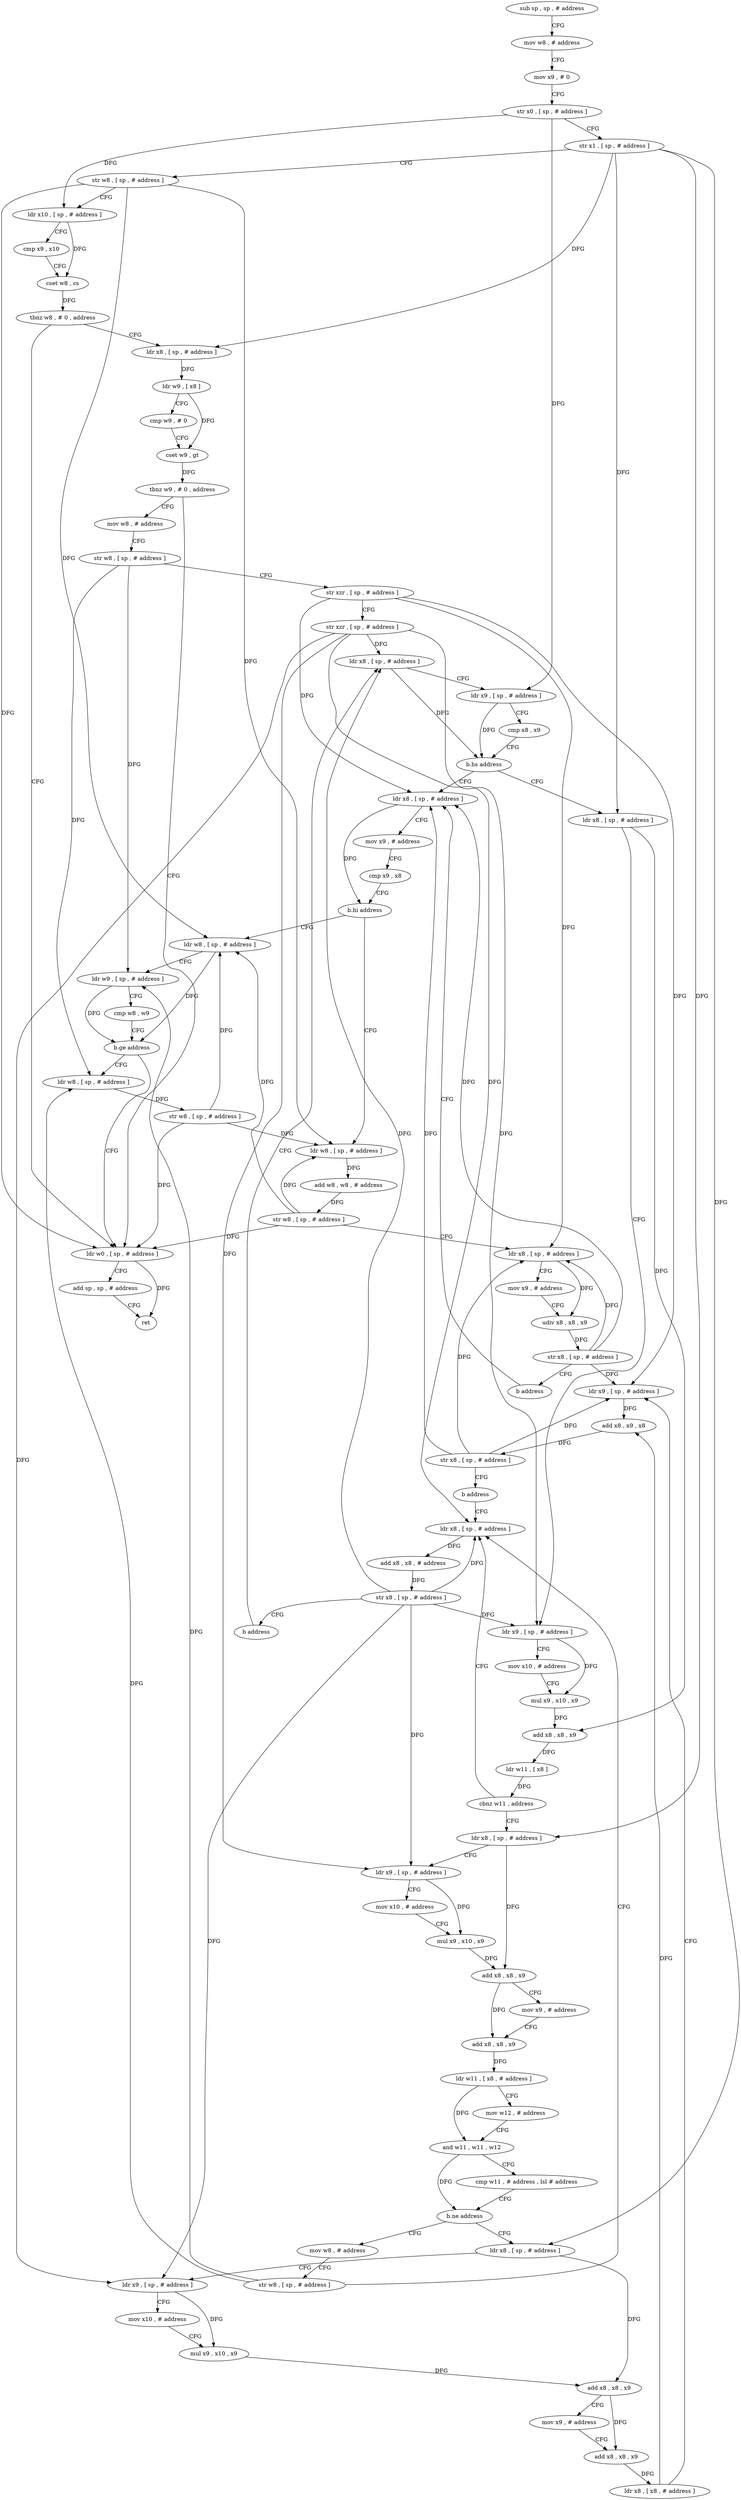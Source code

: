 digraph "func" {
"4205620" [label = "sub sp , sp , # address" ]
"4205624" [label = "mov w8 , # address" ]
"4205628" [label = "mov x9 , # 0" ]
"4205632" [label = "str x0 , [ sp , # address ]" ]
"4205636" [label = "str x1 , [ sp , # address ]" ]
"4205640" [label = "str w8 , [ sp , # address ]" ]
"4205644" [label = "ldr x10 , [ sp , # address ]" ]
"4205648" [label = "cmp x9 , x10" ]
"4205652" [label = "cset w8 , cs" ]
"4205656" [label = "tbnz w8 , # 0 , address" ]
"4205932" [label = "ldr w0 , [ sp , # address ]" ]
"4205660" [label = "ldr x8 , [ sp , # address ]" ]
"4205936" [label = "add sp , sp , # address" ]
"4205940" [label = "ret" ]
"4205664" [label = "ldr w9 , [ x8 ]" ]
"4205668" [label = "cmp w9 , # 0" ]
"4205672" [label = "cset w9 , gt" ]
"4205676" [label = "tbnz w9 , # 0 , address" ]
"4205680" [label = "mov w8 , # address" ]
"4205684" [label = "str w8 , [ sp , # address ]" ]
"4205688" [label = "str xzr , [ sp , # address ]" ]
"4205692" [label = "str xzr , [ sp , # address ]" ]
"4205696" [label = "ldr x8 , [ sp , # address ]" ]
"4205860" [label = "ldr x8 , [ sp , # address ]" ]
"4205864" [label = "mov x9 , # address" ]
"4205868" [label = "cmp x9 , x8" ]
"4205872" [label = "b.hi address" ]
"4205908" [label = "ldr w8 , [ sp , # address ]" ]
"4205876" [label = "ldr w8 , [ sp , # address ]" ]
"4205712" [label = "ldr x8 , [ sp , # address ]" ]
"4205716" [label = "ldr x9 , [ sp , # address ]" ]
"4205720" [label = "mov x10 , # address" ]
"4205724" [label = "mul x9 , x10 , x9" ]
"4205728" [label = "add x8 , x8 , x9" ]
"4205732" [label = "ldr w11 , [ x8 ]" ]
"4205736" [label = "cbnz w11 , address" ]
"4205844" [label = "ldr x8 , [ sp , # address ]" ]
"4205740" [label = "ldr x8 , [ sp , # address ]" ]
"4205912" [label = "ldr w9 , [ sp , # address ]" ]
"4205916" [label = "cmp w8 , w9" ]
"4205920" [label = "b.ge address" ]
"4205924" [label = "ldr w8 , [ sp , # address ]" ]
"4205880" [label = "add w8 , w8 , # address" ]
"4205884" [label = "str w8 , [ sp , # address ]" ]
"4205888" [label = "ldr x8 , [ sp , # address ]" ]
"4205892" [label = "mov x9 , # address" ]
"4205896" [label = "udiv x8 , x8 , x9" ]
"4205900" [label = "str x8 , [ sp , # address ]" ]
"4205904" [label = "b address" ]
"4205848" [label = "add x8 , x8 , # address" ]
"4205852" [label = "str x8 , [ sp , # address ]" ]
"4205856" [label = "b address" ]
"4205744" [label = "ldr x9 , [ sp , # address ]" ]
"4205748" [label = "mov x10 , # address" ]
"4205752" [label = "mul x9 , x10 , x9" ]
"4205756" [label = "add x8 , x8 , x9" ]
"4205760" [label = "mov x9 , # address" ]
"4205764" [label = "add x8 , x8 , x9" ]
"4205768" [label = "ldr w11 , [ x8 , # address ]" ]
"4205772" [label = "mov w12 , # address" ]
"4205776" [label = "and w11 , w11 , w12" ]
"4205780" [label = "cmp w11 , # address , lsl # address" ]
"4205784" [label = "b.ne address" ]
"4205836" [label = "mov w8 , # address" ]
"4205788" [label = "ldr x8 , [ sp , # address ]" ]
"4205928" [label = "str w8 , [ sp , # address ]" ]
"4205700" [label = "ldr x9 , [ sp , # address ]" ]
"4205704" [label = "cmp x8 , x9" ]
"4205708" [label = "b.hs address" ]
"4205840" [label = "str w8 , [ sp , # address ]" ]
"4205792" [label = "ldr x9 , [ sp , # address ]" ]
"4205796" [label = "mov x10 , # address" ]
"4205800" [label = "mul x9 , x10 , x9" ]
"4205804" [label = "add x8 , x8 , x9" ]
"4205808" [label = "mov x9 , # address" ]
"4205812" [label = "add x8 , x8 , x9" ]
"4205816" [label = "ldr x8 , [ x8 , # address ]" ]
"4205820" [label = "ldr x9 , [ sp , # address ]" ]
"4205824" [label = "add x8 , x9 , x8" ]
"4205828" [label = "str x8 , [ sp , # address ]" ]
"4205832" [label = "b address" ]
"4205620" -> "4205624" [ label = "CFG" ]
"4205624" -> "4205628" [ label = "CFG" ]
"4205628" -> "4205632" [ label = "CFG" ]
"4205632" -> "4205636" [ label = "CFG" ]
"4205632" -> "4205644" [ label = "DFG" ]
"4205632" -> "4205700" [ label = "DFG" ]
"4205636" -> "4205640" [ label = "CFG" ]
"4205636" -> "4205660" [ label = "DFG" ]
"4205636" -> "4205712" [ label = "DFG" ]
"4205636" -> "4205740" [ label = "DFG" ]
"4205636" -> "4205788" [ label = "DFG" ]
"4205640" -> "4205644" [ label = "CFG" ]
"4205640" -> "4205932" [ label = "DFG" ]
"4205640" -> "4205908" [ label = "DFG" ]
"4205640" -> "4205876" [ label = "DFG" ]
"4205644" -> "4205648" [ label = "CFG" ]
"4205644" -> "4205652" [ label = "DFG" ]
"4205648" -> "4205652" [ label = "CFG" ]
"4205652" -> "4205656" [ label = "DFG" ]
"4205656" -> "4205932" [ label = "CFG" ]
"4205656" -> "4205660" [ label = "CFG" ]
"4205932" -> "4205936" [ label = "CFG" ]
"4205932" -> "4205940" [ label = "DFG" ]
"4205660" -> "4205664" [ label = "DFG" ]
"4205936" -> "4205940" [ label = "CFG" ]
"4205664" -> "4205668" [ label = "CFG" ]
"4205664" -> "4205672" [ label = "DFG" ]
"4205668" -> "4205672" [ label = "CFG" ]
"4205672" -> "4205676" [ label = "DFG" ]
"4205676" -> "4205932" [ label = "CFG" ]
"4205676" -> "4205680" [ label = "CFG" ]
"4205680" -> "4205684" [ label = "CFG" ]
"4205684" -> "4205688" [ label = "CFG" ]
"4205684" -> "4205912" [ label = "DFG" ]
"4205684" -> "4205924" [ label = "DFG" ]
"4205688" -> "4205692" [ label = "CFG" ]
"4205688" -> "4205860" [ label = "DFG" ]
"4205688" -> "4205888" [ label = "DFG" ]
"4205688" -> "4205820" [ label = "DFG" ]
"4205692" -> "4205696" [ label = "DFG" ]
"4205692" -> "4205716" [ label = "DFG" ]
"4205692" -> "4205844" [ label = "DFG" ]
"4205692" -> "4205744" [ label = "DFG" ]
"4205692" -> "4205792" [ label = "DFG" ]
"4205696" -> "4205700" [ label = "CFG" ]
"4205696" -> "4205708" [ label = "DFG" ]
"4205860" -> "4205864" [ label = "CFG" ]
"4205860" -> "4205872" [ label = "DFG" ]
"4205864" -> "4205868" [ label = "CFG" ]
"4205868" -> "4205872" [ label = "CFG" ]
"4205872" -> "4205908" [ label = "CFG" ]
"4205872" -> "4205876" [ label = "CFG" ]
"4205908" -> "4205912" [ label = "CFG" ]
"4205908" -> "4205920" [ label = "DFG" ]
"4205876" -> "4205880" [ label = "DFG" ]
"4205712" -> "4205716" [ label = "CFG" ]
"4205712" -> "4205728" [ label = "DFG" ]
"4205716" -> "4205720" [ label = "CFG" ]
"4205716" -> "4205724" [ label = "DFG" ]
"4205720" -> "4205724" [ label = "CFG" ]
"4205724" -> "4205728" [ label = "DFG" ]
"4205728" -> "4205732" [ label = "DFG" ]
"4205732" -> "4205736" [ label = "DFG" ]
"4205736" -> "4205844" [ label = "CFG" ]
"4205736" -> "4205740" [ label = "CFG" ]
"4205844" -> "4205848" [ label = "DFG" ]
"4205740" -> "4205744" [ label = "CFG" ]
"4205740" -> "4205756" [ label = "DFG" ]
"4205912" -> "4205916" [ label = "CFG" ]
"4205912" -> "4205920" [ label = "DFG" ]
"4205916" -> "4205920" [ label = "CFG" ]
"4205920" -> "4205932" [ label = "CFG" ]
"4205920" -> "4205924" [ label = "CFG" ]
"4205924" -> "4205928" [ label = "DFG" ]
"4205880" -> "4205884" [ label = "DFG" ]
"4205884" -> "4205888" [ label = "CFG" ]
"4205884" -> "4205932" [ label = "DFG" ]
"4205884" -> "4205908" [ label = "DFG" ]
"4205884" -> "4205876" [ label = "DFG" ]
"4205888" -> "4205892" [ label = "CFG" ]
"4205888" -> "4205896" [ label = "DFG" ]
"4205892" -> "4205896" [ label = "CFG" ]
"4205896" -> "4205900" [ label = "DFG" ]
"4205900" -> "4205904" [ label = "CFG" ]
"4205900" -> "4205860" [ label = "DFG" ]
"4205900" -> "4205888" [ label = "DFG" ]
"4205900" -> "4205820" [ label = "DFG" ]
"4205904" -> "4205860" [ label = "CFG" ]
"4205848" -> "4205852" [ label = "DFG" ]
"4205852" -> "4205856" [ label = "CFG" ]
"4205852" -> "4205696" [ label = "DFG" ]
"4205852" -> "4205716" [ label = "DFG" ]
"4205852" -> "4205844" [ label = "DFG" ]
"4205852" -> "4205744" [ label = "DFG" ]
"4205852" -> "4205792" [ label = "DFG" ]
"4205856" -> "4205696" [ label = "CFG" ]
"4205744" -> "4205748" [ label = "CFG" ]
"4205744" -> "4205752" [ label = "DFG" ]
"4205748" -> "4205752" [ label = "CFG" ]
"4205752" -> "4205756" [ label = "DFG" ]
"4205756" -> "4205760" [ label = "CFG" ]
"4205756" -> "4205764" [ label = "DFG" ]
"4205760" -> "4205764" [ label = "CFG" ]
"4205764" -> "4205768" [ label = "DFG" ]
"4205768" -> "4205772" [ label = "CFG" ]
"4205768" -> "4205776" [ label = "DFG" ]
"4205772" -> "4205776" [ label = "CFG" ]
"4205776" -> "4205780" [ label = "CFG" ]
"4205776" -> "4205784" [ label = "DFG" ]
"4205780" -> "4205784" [ label = "CFG" ]
"4205784" -> "4205836" [ label = "CFG" ]
"4205784" -> "4205788" [ label = "CFG" ]
"4205836" -> "4205840" [ label = "CFG" ]
"4205788" -> "4205792" [ label = "CFG" ]
"4205788" -> "4205804" [ label = "DFG" ]
"4205928" -> "4205932" [ label = "DFG" ]
"4205928" -> "4205908" [ label = "DFG" ]
"4205928" -> "4205876" [ label = "DFG" ]
"4205700" -> "4205704" [ label = "CFG" ]
"4205700" -> "4205708" [ label = "DFG" ]
"4205704" -> "4205708" [ label = "CFG" ]
"4205708" -> "4205860" [ label = "CFG" ]
"4205708" -> "4205712" [ label = "CFG" ]
"4205840" -> "4205844" [ label = "CFG" ]
"4205840" -> "4205912" [ label = "DFG" ]
"4205840" -> "4205924" [ label = "DFG" ]
"4205792" -> "4205796" [ label = "CFG" ]
"4205792" -> "4205800" [ label = "DFG" ]
"4205796" -> "4205800" [ label = "CFG" ]
"4205800" -> "4205804" [ label = "DFG" ]
"4205804" -> "4205808" [ label = "CFG" ]
"4205804" -> "4205812" [ label = "DFG" ]
"4205808" -> "4205812" [ label = "CFG" ]
"4205812" -> "4205816" [ label = "DFG" ]
"4205816" -> "4205820" [ label = "CFG" ]
"4205816" -> "4205824" [ label = "DFG" ]
"4205820" -> "4205824" [ label = "DFG" ]
"4205824" -> "4205828" [ label = "DFG" ]
"4205828" -> "4205832" [ label = "CFG" ]
"4205828" -> "4205860" [ label = "DFG" ]
"4205828" -> "4205888" [ label = "DFG" ]
"4205828" -> "4205820" [ label = "DFG" ]
"4205832" -> "4205844" [ label = "CFG" ]
}
